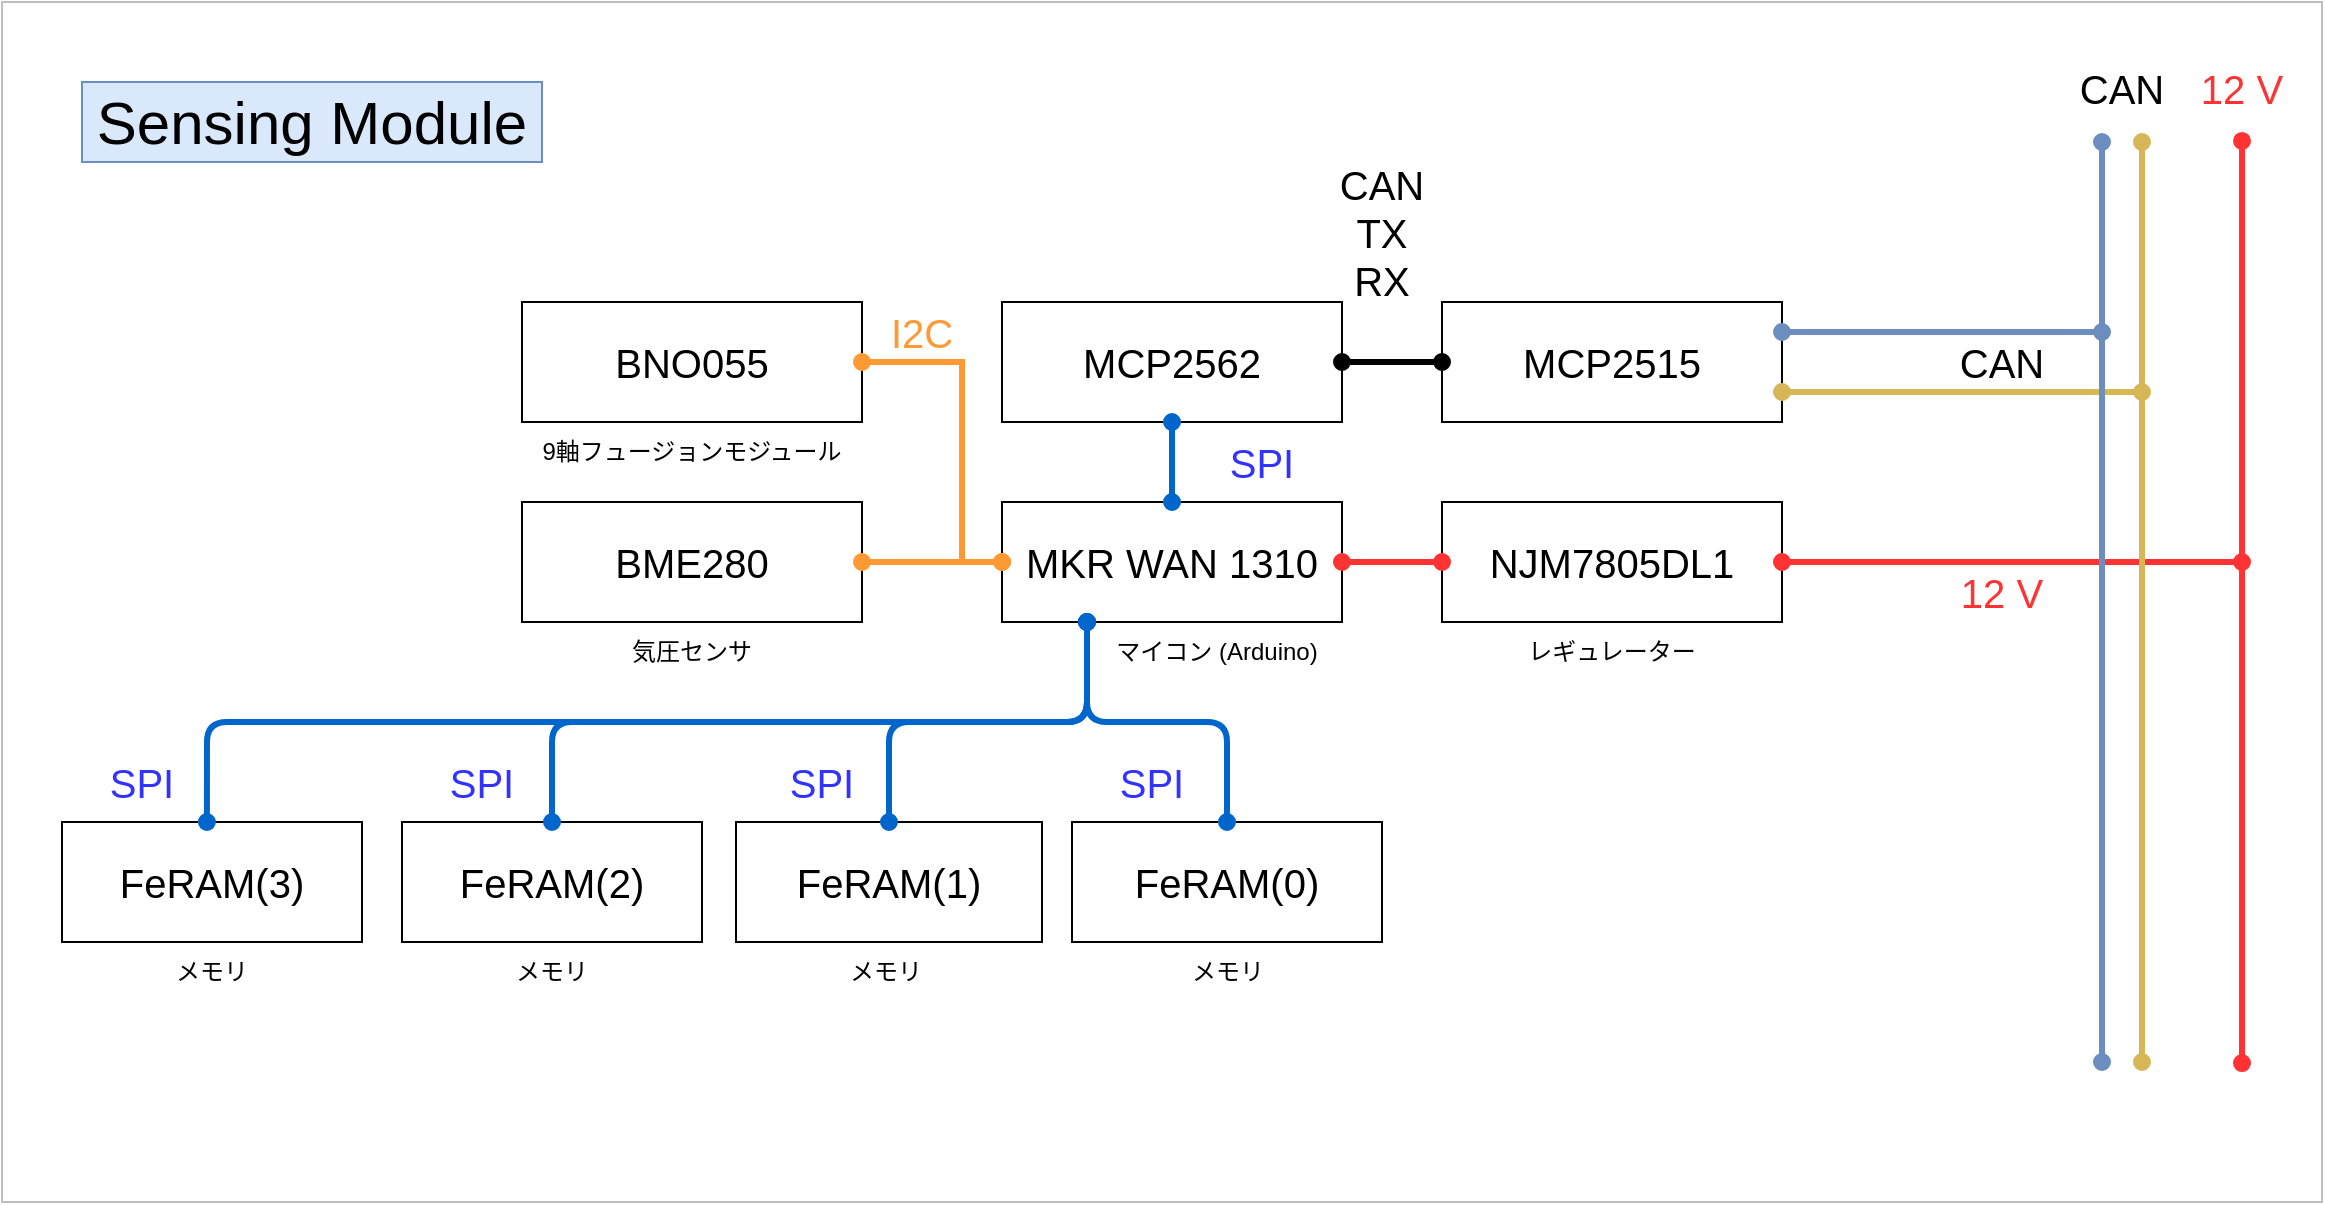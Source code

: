<mxfile>
    <diagram id="TnSaJ_8mKlXbsws-NX5q" name="ページ1">
        <mxGraphModel dx="1704" dy="1638" grid="1" gridSize="10" guides="1" tooltips="1" connect="1" arrows="1" fold="1" page="1" pageScale="1" pageWidth="1169" pageHeight="827" math="0" shadow="0">
            <root>
                <mxCell id="0"/>
                <mxCell id="1" parent="0"/>
                <mxCell id="2" value="" style="rounded=0;whiteSpace=wrap;html=1;strokeColor=#BEBEBE;movable=1;resizable=1;rotatable=1;deletable=1;editable=1;locked=0;connectable=1;" vertex="1" parent="1">
                    <mxGeometry y="40" width="1160" height="600" as="geometry"/>
                </mxCell>
                <mxCell id="3" value="&lt;font style=&quot;font-size: 30px;&quot;&gt;Sensing Module&lt;/font&gt;" style="text;html=1;align=center;verticalAlign=middle;whiteSpace=wrap;rounded=0;fillColor=#dae8fc;strokeColor=#6c8ebf;" vertex="1" parent="1">
                    <mxGeometry x="40" y="80" width="230" height="40" as="geometry"/>
                </mxCell>
                <mxCell id="4" value="&lt;font style=&quot;font-size: 20px;&quot;&gt;MKR WAN 1310&lt;/font&gt;" style="rounded=0;whiteSpace=wrap;html=1;" vertex="1" parent="1">
                    <mxGeometry x="500" y="290" width="170" height="60" as="geometry"/>
                </mxCell>
                <mxCell id="5" value="マイコン (Arduino)" style="text;html=1;align=center;verticalAlign=middle;whiteSpace=wrap;rounded=0;" vertex="1" parent="1">
                    <mxGeometry x="545" y="350" width="125" height="30" as="geometry"/>
                </mxCell>
                <mxCell id="6" value="&lt;font style=&quot;font-size: 20px;&quot;&gt;NJM7805DL1&lt;/font&gt;" style="rounded=0;whiteSpace=wrap;html=1;" vertex="1" parent="1">
                    <mxGeometry x="720" y="290" width="170" height="60" as="geometry"/>
                </mxCell>
                <mxCell id="8" value="レギュレーター" style="text;html=1;align=center;verticalAlign=middle;whiteSpace=wrap;rounded=0;" vertex="1" parent="1">
                    <mxGeometry x="720" y="350" width="170" height="30" as="geometry"/>
                </mxCell>
                <mxCell id="9" value="&lt;span style=&quot;font-size: 20px;&quot;&gt;MCP2515&lt;/span&gt;" style="rounded=0;whiteSpace=wrap;html=1;" vertex="1" parent="1">
                    <mxGeometry x="720" y="190" width="170" height="60" as="geometry"/>
                </mxCell>
                <mxCell id="10" value="&lt;span style=&quot;font-size: 20px;&quot;&gt;MCP2562&lt;/span&gt;" style="rounded=0;whiteSpace=wrap;html=1;" vertex="1" parent="1">
                    <mxGeometry x="500" y="190" width="170" height="60" as="geometry"/>
                </mxCell>
                <mxCell id="12" value="" style="endArrow=oval;html=1;entryX=0.5;entryY=1;entryDx=0;entryDy=0;exitX=0.5;exitY=0;exitDx=0;exitDy=0;strokeWidth=3;startArrow=oval;startFill=1;endFill=1;strokeColor=#0066CC;" edge="1" parent="1" source="4" target="10">
                    <mxGeometry width="50" height="50" relative="1" as="geometry">
                        <mxPoint x="570" y="300" as="sourcePoint"/>
                        <mxPoint x="610" y="260" as="targetPoint"/>
                    </mxGeometry>
                </mxCell>
                <mxCell id="13" value="" style="endArrow=oval;html=1;strokeWidth=3;startArrow=oval;startFill=1;endFill=1;" edge="1" parent="1" source="10">
                    <mxGeometry width="50" height="50" relative="1" as="geometry">
                        <mxPoint x="670" y="270" as="sourcePoint"/>
                        <mxPoint x="720" y="220" as="targetPoint"/>
                    </mxGeometry>
                </mxCell>
                <mxCell id="16" value="&lt;font style=&quot;color: rgb(51, 51, 255); font-size: 20px;&quot;&gt;SPI&lt;/font&gt;" style="text;html=1;align=center;verticalAlign=middle;whiteSpace=wrap;rounded=0;" vertex="1" parent="1">
                    <mxGeometry x="600" y="250" width="60" height="40" as="geometry"/>
                </mxCell>
                <mxCell id="17" value="&lt;font style=&quot;font-size: 20px; color: rgb(0, 0, 0);&quot;&gt;CAN TX RX&lt;/font&gt;" style="text;html=1;align=center;verticalAlign=middle;whiteSpace=wrap;rounded=0;" vertex="1" parent="1">
                    <mxGeometry x="660" y="120" width="60" height="70" as="geometry"/>
                </mxCell>
                <mxCell id="19" value="" style="endArrow=oval;html=1;entryX=1;entryY=0.5;entryDx=0;entryDy=0;startArrow=oval;startFill=1;strokeWidth=3;strokeColor=#FF3333;endFill=1;" edge="1" parent="1" target="6">
                    <mxGeometry width="50" height="50" relative="1" as="geometry">
                        <mxPoint x="1120" y="320" as="sourcePoint"/>
                        <mxPoint x="1040" y="400" as="targetPoint"/>
                    </mxGeometry>
                </mxCell>
                <mxCell id="20" value="&lt;font style=&quot;font-size: 20px; color: rgb(255, 51, 51);&quot;&gt;12 V&lt;/font&gt;" style="text;html=1;align=center;verticalAlign=middle;whiteSpace=wrap;rounded=0;" vertex="1" parent="1">
                    <mxGeometry x="970" y="320" width="60" height="30" as="geometry"/>
                </mxCell>
                <mxCell id="21" value="" style="endArrow=oval;html=1;entryX=1;entryY=0.25;entryDx=0;entryDy=0;strokeWidth=3;fillColor=#dae8fc;strokeColor=#6c8ebf;startArrow=oval;startFill=1;endFill=1;" edge="1" parent="1" target="9">
                    <mxGeometry width="50" height="50" relative="1" as="geometry">
                        <mxPoint x="1050" y="205" as="sourcePoint"/>
                        <mxPoint x="790" y="270" as="targetPoint"/>
                    </mxGeometry>
                </mxCell>
                <mxCell id="22" value="" style="endArrow=oval;html=1;entryX=1;entryY=0.75;entryDx=0;entryDy=0;strokeWidth=3;fillColor=#fff2cc;strokeColor=#d6b656;startArrow=oval;startFill=1;endFill=1;" edge="1" parent="1" target="9">
                    <mxGeometry width="50" height="50" relative="1" as="geometry">
                        <mxPoint x="1070" y="235" as="sourcePoint"/>
                        <mxPoint x="900" y="215" as="targetPoint"/>
                    </mxGeometry>
                </mxCell>
                <mxCell id="24" value="&lt;span style=&quot;font-size: 20px;&quot;&gt;BNO055&lt;/span&gt;" style="rounded=0;whiteSpace=wrap;html=1;" vertex="1" parent="1">
                    <mxGeometry x="260" y="190" width="170" height="60" as="geometry"/>
                </mxCell>
                <mxCell id="26" value="&lt;span style=&quot;font-size: 20px;&quot;&gt;BME280&lt;/span&gt;" style="rounded=0;whiteSpace=wrap;html=1;" vertex="1" parent="1">
                    <mxGeometry x="260" y="290" width="170" height="60" as="geometry"/>
                </mxCell>
                <mxCell id="27" style="edgeStyle=orthogonalEdgeStyle;html=1;strokeWidth=3;rounded=0;curved=0;endArrow=oval;endFill=1;startArrow=oval;startFill=1;fillColor=#ffe6cc;strokeColor=#FF9933;exitX=1;exitY=0.5;exitDx=0;exitDy=0;" edge="1" parent="1" source="24">
                    <mxGeometry relative="1" as="geometry">
                        <mxPoint x="430" y="205" as="sourcePoint"/>
                        <mxPoint x="500" y="320" as="targetPoint"/>
                        <Array as="points">
                            <mxPoint x="480" y="220"/>
                            <mxPoint x="480" y="320"/>
                        </Array>
                    </mxGeometry>
                </mxCell>
                <mxCell id="25" style="edgeStyle=none;html=1;strokeWidth=3;rounded=0;curved=0;startArrow=oval;startFill=1;endArrow=oval;endFill=1;fillColor=#ffe6cc;strokeColor=#FF9933;exitX=1;exitY=0.5;exitDx=0;exitDy=0;" edge="1" parent="1" source="26">
                    <mxGeometry relative="1" as="geometry">
                        <mxPoint x="450" y="320" as="sourcePoint"/>
                        <mxPoint x="500" y="320" as="targetPoint"/>
                    </mxGeometry>
                </mxCell>
                <mxCell id="28" value="&lt;font style=&quot;font-size: 20px; color: rgb(255, 153, 51);&quot;&gt;I2C&lt;/font&gt;" style="text;html=1;align=center;verticalAlign=middle;whiteSpace=wrap;rounded=0;" vertex="1" parent="1">
                    <mxGeometry x="430" y="190" width="60" height="30" as="geometry"/>
                </mxCell>
                <mxCell id="29" value="&lt;font style=&quot;font-size: 20px; color: rgb(0, 0, 0);&quot;&gt;CAN&lt;/font&gt;" style="text;html=1;align=center;verticalAlign=middle;whiteSpace=wrap;rounded=0;" vertex="1" parent="1">
                    <mxGeometry x="970" y="205" width="60" height="30" as="geometry"/>
                </mxCell>
                <mxCell id="30" value="&lt;font style=&quot;font-size: 20px;&quot;&gt;FeRAM(1)&lt;/font&gt;" style="rounded=0;whiteSpace=wrap;html=1;" vertex="1" parent="1">
                    <mxGeometry x="367" y="450" width="153" height="60" as="geometry"/>
                </mxCell>
                <mxCell id="31" style="edgeStyle=orthogonalEdgeStyle;html=1;entryX=0.25;entryY=1;entryDx=0;entryDy=0;startArrow=oval;startFill=1;endArrow=oval;endFill=1;strokeWidth=3;strokeColor=#0066CC;" edge="1" parent="1" source="30" target="4">
                    <mxGeometry relative="1" as="geometry"/>
                </mxCell>
                <mxCell id="32" value="&lt;font style=&quot;font-size: 20px;&quot;&gt;FeRAM(2)&lt;/font&gt;" style="rounded=0;whiteSpace=wrap;html=1;" vertex="1" parent="1">
                    <mxGeometry x="200" y="450" width="150" height="60" as="geometry"/>
                </mxCell>
                <mxCell id="33" value="&lt;font style=&quot;font-size: 20px;&quot;&gt;FeRAM(3)&lt;/font&gt;" style="rounded=0;whiteSpace=wrap;html=1;" vertex="1" parent="1">
                    <mxGeometry x="30" y="450" width="150" height="60" as="geometry"/>
                </mxCell>
                <mxCell id="34" value="&lt;font style=&quot;font-size: 20px;&quot;&gt;FeRAM(0)&lt;/font&gt;" style="rounded=0;whiteSpace=wrap;html=1;" vertex="1" parent="1">
                    <mxGeometry x="535" y="450" width="155" height="60" as="geometry"/>
                </mxCell>
                <mxCell id="35" style="edgeStyle=orthogonalEdgeStyle;html=1;entryX=0.25;entryY=1;entryDx=0;entryDy=0;startArrow=oval;startFill=1;endArrow=oval;endFill=1;strokeWidth=3;strokeColor=#0066CC;exitX=0.5;exitY=0;exitDx=0;exitDy=0;" edge="1" parent="1" source="34" target="4">
                    <mxGeometry relative="1" as="geometry">
                        <mxPoint x="450" y="460" as="sourcePoint"/>
                        <mxPoint x="553" y="360" as="targetPoint"/>
                    </mxGeometry>
                </mxCell>
                <mxCell id="36" style="edgeStyle=orthogonalEdgeStyle;html=1;entryX=0.25;entryY=1;entryDx=0;entryDy=0;startArrow=oval;startFill=1;endArrow=oval;endFill=1;strokeWidth=3;strokeColor=#0066CC;exitX=0.5;exitY=0;exitDx=0;exitDy=0;" edge="1" parent="1" source="32" target="4">
                    <mxGeometry relative="1" as="geometry">
                        <mxPoint x="385" y="500" as="sourcePoint"/>
                        <mxPoint x="320" y="400" as="targetPoint"/>
                    </mxGeometry>
                </mxCell>
                <mxCell id="37" style="edgeStyle=orthogonalEdgeStyle;html=1;startArrow=oval;startFill=1;endArrow=oval;endFill=1;strokeWidth=3;strokeColor=#0066CC;entryX=0.25;entryY=1;entryDx=0;entryDy=0;exitX=0.483;exitY=0;exitDx=0;exitDy=0;exitPerimeter=0;" edge="1" parent="1" source="33" target="4">
                    <mxGeometry relative="1" as="geometry">
                        <mxPoint x="250" y="440" as="sourcePoint"/>
                        <mxPoint x="530" y="360" as="targetPoint"/>
                    </mxGeometry>
                </mxCell>
                <mxCell id="38" value="&lt;font style=&quot;color: rgb(51, 51, 255); font-size: 20px;&quot;&gt;SPI&lt;/font&gt;" style="text;html=1;align=center;verticalAlign=middle;whiteSpace=wrap;rounded=0;" vertex="1" parent="1">
                    <mxGeometry x="40" y="410" width="60" height="40" as="geometry"/>
                </mxCell>
                <mxCell id="39" value="&lt;font style=&quot;color: rgb(51, 51, 255); font-size: 20px;&quot;&gt;SPI&lt;/font&gt;" style="text;html=1;align=center;verticalAlign=middle;whiteSpace=wrap;rounded=0;" vertex="1" parent="1">
                    <mxGeometry x="210" y="410" width="60" height="40" as="geometry"/>
                </mxCell>
                <mxCell id="40" value="&lt;font style=&quot;color: rgb(51, 51, 255); font-size: 20px;&quot;&gt;SPI&lt;/font&gt;" style="text;html=1;align=center;verticalAlign=middle;whiteSpace=wrap;rounded=0;" vertex="1" parent="1">
                    <mxGeometry x="380" y="410" width="60" height="40" as="geometry"/>
                </mxCell>
                <mxCell id="41" value="&lt;font style=&quot;color: rgb(51, 51, 255); font-size: 20px;&quot;&gt;SPI&lt;/font&gt;" style="text;html=1;align=center;verticalAlign=middle;whiteSpace=wrap;rounded=0;" vertex="1" parent="1">
                    <mxGeometry x="545" y="410" width="60" height="40" as="geometry"/>
                </mxCell>
                <mxCell id="43" value="気圧センサ" style="text;html=1;align=center;verticalAlign=middle;whiteSpace=wrap;rounded=0;" vertex="1" parent="1">
                    <mxGeometry x="260" y="350" width="170" height="30" as="geometry"/>
                </mxCell>
                <mxCell id="44" value="9軸フュージョンモジュール" style="text;html=1;align=center;verticalAlign=middle;whiteSpace=wrap;rounded=0;" vertex="1" parent="1">
                    <mxGeometry x="260" y="250" width="170" height="30" as="geometry"/>
                </mxCell>
                <mxCell id="45" value="メモリ" style="text;html=1;align=center;verticalAlign=middle;whiteSpace=wrap;rounded=0;" vertex="1" parent="1">
                    <mxGeometry x="30" y="510" width="150" height="30" as="geometry"/>
                </mxCell>
                <mxCell id="46" value="メモリ" style="text;html=1;align=center;verticalAlign=middle;whiteSpace=wrap;rounded=0;" vertex="1" parent="1">
                    <mxGeometry x="200" y="510" width="150" height="30" as="geometry"/>
                </mxCell>
                <mxCell id="47" value="メモリ" style="text;html=1;align=center;verticalAlign=middle;whiteSpace=wrap;rounded=0;" vertex="1" parent="1">
                    <mxGeometry x="367" y="510" width="150" height="30" as="geometry"/>
                </mxCell>
                <mxCell id="48" value="メモリ" style="text;html=1;align=center;verticalAlign=middle;whiteSpace=wrap;rounded=0;" vertex="1" parent="1">
                    <mxGeometry x="537.5" y="510" width="150" height="30" as="geometry"/>
                </mxCell>
                <mxCell id="49" value="" style="endArrow=oval;html=1;strokeWidth=3;fillColor=#dae8fc;strokeColor=#6c8ebf;startArrow=oval;startFill=1;endFill=1;" edge="1" parent="1">
                    <mxGeometry width="50" height="50" relative="1" as="geometry">
                        <mxPoint x="1050" y="110" as="sourcePoint"/>
                        <mxPoint x="1050" y="570" as="targetPoint"/>
                    </mxGeometry>
                </mxCell>
                <mxCell id="50" value="" style="endArrow=oval;html=1;strokeWidth=3;fillColor=#fff2cc;strokeColor=#d6b656;startArrow=oval;startFill=1;endFill=1;" edge="1" parent="1">
                    <mxGeometry width="50" height="50" relative="1" as="geometry">
                        <mxPoint x="1070" y="110" as="sourcePoint"/>
                        <mxPoint x="1070" y="570" as="targetPoint"/>
                    </mxGeometry>
                </mxCell>
                <mxCell id="51" value="" style="endArrow=oval;html=1;entryX=1;entryY=0.5;entryDx=0;entryDy=0;startArrow=oval;startFill=1;strokeWidth=3;strokeColor=#FF3333;endFill=1;" edge="1" parent="1">
                    <mxGeometry width="50" height="50" relative="1" as="geometry">
                        <mxPoint x="1120" y="570.553" as="sourcePoint"/>
                        <mxPoint x="1120" y="109.45" as="targetPoint"/>
                    </mxGeometry>
                </mxCell>
                <mxCell id="52" value="&lt;font style=&quot;font-size: 20px; color: rgb(0, 0, 0);&quot;&gt;CAN&lt;/font&gt;" style="text;html=1;align=center;verticalAlign=middle;whiteSpace=wrap;rounded=0;" vertex="1" parent="1">
                    <mxGeometry x="1030" y="70" width="60" height="25" as="geometry"/>
                </mxCell>
                <mxCell id="54" value="&lt;font style=&quot;font-size: 20px; color: rgb(255, 51, 51);&quot;&gt;12 V&lt;/font&gt;" style="text;html=1;align=center;verticalAlign=middle;whiteSpace=wrap;rounded=0;" vertex="1" parent="1">
                    <mxGeometry x="1090" y="67.5" width="60" height="30" as="geometry"/>
                </mxCell>
                <mxCell id="55" style="edgeStyle=none;html=1;entryX=0;entryY=0.5;entryDx=0;entryDy=0;strokeWidth=3;startArrow=oval;startFill=1;endArrow=oval;endFill=1;strokeColor=#FF3333;" edge="1" parent="1" source="4" target="6">
                    <mxGeometry relative="1" as="geometry"/>
                </mxCell>
            </root>
        </mxGraphModel>
    </diagram>
</mxfile>